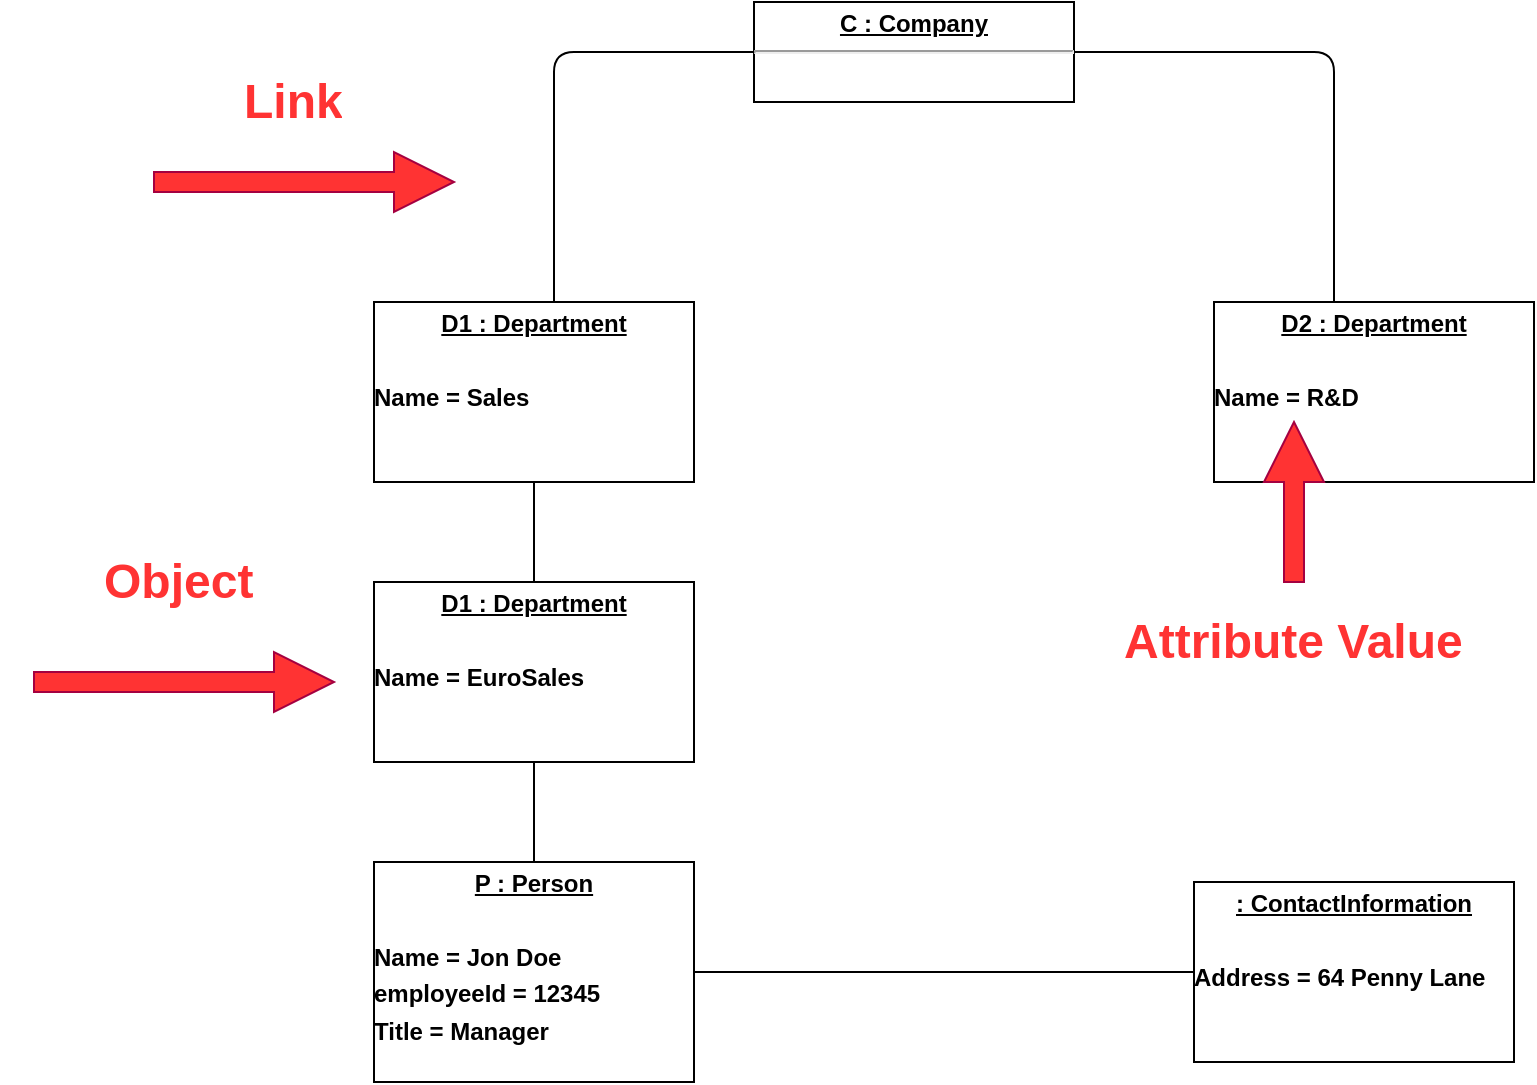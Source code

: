 <mxfile>
    <diagram id="tiiZwpPmOFKdOvHHpwFO" name="Página-1">
        <mxGraphModel dx="968" dy="953" grid="1" gridSize="10" guides="1" tooltips="1" connect="1" arrows="1" fold="1" page="1" pageScale="1" pageWidth="827" pageHeight="1169" math="0" shadow="0">
            <root>
                <mxCell id="0"/>
                <mxCell id="1" parent="0"/>
                <mxCell id="2" value="&lt;p style=&quot;margin: 4px 0px 0px; text-align: center;&quot;&gt;&lt;b&gt;&lt;u&gt;C : Company&lt;/u&gt;&lt;/b&gt;&lt;br&gt;&lt;/p&gt;&lt;hr&gt;&lt;p style=&quot;margin:0px;margin-left:8px;&quot;&gt;&lt;br&gt;&lt;/p&gt;" style="verticalAlign=top;align=left;overflow=fill;fontSize=12;fontFamily=Helvetica;html=1;" vertex="1" parent="1">
                    <mxGeometry x="400" y="45" width="160" height="50" as="geometry"/>
                </mxCell>
                <mxCell id="3" value="&lt;p style=&quot;margin: 4px 0px 0px; text-align: center;&quot;&gt;&lt;b&gt;&lt;u&gt;D1 : Department&lt;/u&gt;&lt;/b&gt;&lt;/p&gt;&lt;p style=&quot;margin: 4px 0px 0px; text-align: center;&quot;&gt;&lt;b&gt;&lt;u&gt;&lt;br&gt;&lt;/u&gt;&lt;/b&gt;&lt;/p&gt;&lt;p style=&quot;margin: 4px 0px 0px;&quot;&gt;&lt;b&gt;Name = Sales&lt;/b&gt;&lt;/p&gt;" style="verticalAlign=top;align=left;overflow=fill;fontSize=12;fontFamily=Helvetica;html=1;" vertex="1" parent="1">
                    <mxGeometry x="210" y="195" width="160" height="90" as="geometry"/>
                </mxCell>
                <mxCell id="4" value="&lt;p style=&quot;margin: 4px 0px 0px; text-align: center;&quot;&gt;&lt;b&gt;&lt;u&gt;P : Person&lt;/u&gt;&lt;/b&gt;&lt;/p&gt;&lt;p style=&quot;margin: 4px 0px 0px; text-align: center;&quot;&gt;&lt;b&gt;&lt;u&gt;&lt;br&gt;&lt;/u&gt;&lt;/b&gt;&lt;/p&gt;&lt;p style=&quot;margin: 4px 0px 0px;&quot;&gt;&lt;b&gt;Name = Jon Doe&lt;/b&gt;&lt;/p&gt;&lt;p style=&quot;margin: 4px 0px 0px;&quot;&gt;&lt;b&gt;employeeId = 12345&lt;/b&gt;&lt;/p&gt;&lt;p style=&quot;margin: 4px 0px 0px;&quot;&gt;&lt;b&gt;Title = Manager&lt;/b&gt;&lt;/p&gt;" style="verticalAlign=top;align=left;overflow=fill;fontSize=12;fontFamily=Helvetica;html=1;" vertex="1" parent="1">
                    <mxGeometry x="210" y="475" width="160" height="110" as="geometry"/>
                </mxCell>
                <mxCell id="5" value="&lt;p style=&quot;margin: 4px 0px 0px; text-align: center;&quot;&gt;&lt;b&gt;&lt;u&gt;D1 : Department&lt;/u&gt;&lt;/b&gt;&lt;/p&gt;&lt;p style=&quot;margin: 4px 0px 0px; text-align: center;&quot;&gt;&lt;b&gt;&lt;u&gt;&lt;br&gt;&lt;/u&gt;&lt;/b&gt;&lt;/p&gt;&lt;p style=&quot;margin: 4px 0px 0px;&quot;&gt;&lt;b&gt;Name = EuroSales&lt;/b&gt;&lt;/p&gt;" style="verticalAlign=top;align=left;overflow=fill;fontSize=12;fontFamily=Helvetica;html=1;" vertex="1" parent="1">
                    <mxGeometry x="210" y="335" width="160" height="90" as="geometry"/>
                </mxCell>
                <mxCell id="6" value="&lt;p style=&quot;margin: 4px 0px 0px; text-align: center;&quot;&gt;&lt;b&gt;&lt;u&gt;D2 : Department&lt;/u&gt;&lt;/b&gt;&lt;/p&gt;&lt;p style=&quot;margin: 4px 0px 0px; text-align: center;&quot;&gt;&lt;b&gt;&lt;u&gt;&lt;br&gt;&lt;/u&gt;&lt;/b&gt;&lt;/p&gt;&lt;p style=&quot;margin: 4px 0px 0px;&quot;&gt;&lt;b&gt;Name = R&amp;amp;D&lt;/b&gt;&lt;/p&gt;" style="verticalAlign=top;align=left;overflow=fill;fontSize=12;fontFamily=Helvetica;html=1;" vertex="1" parent="1">
                    <mxGeometry x="630" y="195" width="160" height="90" as="geometry"/>
                </mxCell>
                <mxCell id="7" value="&lt;p style=&quot;margin: 4px 0px 0px; text-align: center;&quot;&gt;&lt;b&gt;&lt;u&gt;: ContactInformation&lt;/u&gt;&lt;/b&gt;&lt;/p&gt;&lt;p style=&quot;margin: 4px 0px 0px; text-align: center;&quot;&gt;&lt;b&gt;&lt;u&gt;&lt;br&gt;&lt;/u&gt;&lt;/b&gt;&lt;/p&gt;&lt;p style=&quot;margin: 4px 0px 0px;&quot;&gt;&lt;b&gt;Address = 64 Penny Lane&lt;/b&gt;&lt;/p&gt;" style="verticalAlign=top;align=left;overflow=fill;fontSize=12;fontFamily=Helvetica;html=1;" vertex="1" parent="1">
                    <mxGeometry x="620" y="485" width="160" height="90" as="geometry"/>
                </mxCell>
                <mxCell id="8" value="" style="endArrow=none;html=1;edgeStyle=orthogonalEdgeStyle;" edge="1" parent="1" source="3" target="2">
                    <mxGeometry width="50" height="50" relative="1" as="geometry">
                        <mxPoint x="240" y="135" as="sourcePoint"/>
                        <mxPoint x="290" y="85" as="targetPoint"/>
                        <Array as="points">
                            <mxPoint x="300" y="70"/>
                        </Array>
                    </mxGeometry>
                </mxCell>
                <mxCell id="9" value="" style="endArrow=none;html=1;" edge="1" parent="1" source="5" target="3">
                    <mxGeometry width="50" height="50" relative="1" as="geometry">
                        <mxPoint x="510" y="325" as="sourcePoint"/>
                        <mxPoint x="560" y="275" as="targetPoint"/>
                    </mxGeometry>
                </mxCell>
                <mxCell id="10" value="" style="endArrow=none;html=1;" edge="1" parent="1" source="4" target="5">
                    <mxGeometry width="50" height="50" relative="1" as="geometry">
                        <mxPoint x="510" y="325" as="sourcePoint"/>
                        <mxPoint x="560" y="275" as="targetPoint"/>
                    </mxGeometry>
                </mxCell>
                <mxCell id="11" value="" style="shape=arrow;endArrow=classic;html=1;fontColor=#FF3333;labelBackgroundColor=#FF3333;fillColor=#FF3333;strokeColor=#A50040;" edge="1" parent="1">
                    <mxGeometry width="50" height="50" relative="1" as="geometry">
                        <mxPoint x="100" y="135" as="sourcePoint"/>
                        <mxPoint x="250" y="135" as="targetPoint"/>
                    </mxGeometry>
                </mxCell>
                <mxCell id="13" value="&lt;h1&gt;Link&lt;/h1&gt;" style="text;html=1;strokeColor=none;fillColor=none;spacing=5;spacingTop=-20;whiteSpace=wrap;overflow=hidden;rounded=0;fontColor=#FF3333;" vertex="1" parent="1">
                    <mxGeometry x="140" y="75" width="60" height="40" as="geometry"/>
                </mxCell>
                <mxCell id="14" value="" style="shape=arrow;endArrow=classic;html=1;fontColor=#FF3333;labelBackgroundColor=#FF3333;fillColor=#FF3333;strokeColor=#A50040;" edge="1" parent="1">
                    <mxGeometry width="50" height="50" relative="1" as="geometry">
                        <mxPoint x="40" y="385.0" as="sourcePoint"/>
                        <mxPoint x="190" y="385.0" as="targetPoint"/>
                    </mxGeometry>
                </mxCell>
                <mxCell id="15" value="&lt;h1&gt;Object&lt;/h1&gt;" style="text;html=1;strokeColor=none;fillColor=none;spacing=5;spacingTop=-20;whiteSpace=wrap;overflow=hidden;rounded=0;fontColor=#FF3333;" vertex="1" parent="1">
                    <mxGeometry x="70" y="315" width="90" height="40" as="geometry"/>
                </mxCell>
                <mxCell id="17" value="" style="endArrow=none;html=1;labelBackgroundColor=#FF3333;fontColor=#FF3333;fillColor=#FF3333;edgeStyle=orthogonalEdgeStyle;" edge="1" parent="1" source="6" target="2">
                    <mxGeometry width="50" height="50" relative="1" as="geometry">
                        <mxPoint x="450" y="395" as="sourcePoint"/>
                        <mxPoint x="500" y="345" as="targetPoint"/>
                        <Array as="points">
                            <mxPoint x="690" y="70"/>
                        </Array>
                    </mxGeometry>
                </mxCell>
                <mxCell id="18" value="" style="endArrow=none;html=1;labelBackgroundColor=#FF3333;fontColor=#FF3333;fillColor=#FF3333;" edge="1" parent="1" source="4" target="7">
                    <mxGeometry width="50" height="50" relative="1" as="geometry">
                        <mxPoint x="460" y="415" as="sourcePoint"/>
                        <mxPoint x="510" y="365" as="targetPoint"/>
                    </mxGeometry>
                </mxCell>
                <mxCell id="19" value="" style="shape=arrow;endArrow=classic;html=1;fontColor=#FF3333;labelBackgroundColor=#FF3333;fillColor=#FF3333;strokeColor=#A50040;" edge="1" parent="1">
                    <mxGeometry width="50" height="50" relative="1" as="geometry">
                        <mxPoint x="670" y="335" as="sourcePoint"/>
                        <mxPoint x="670" y="255" as="targetPoint"/>
                    </mxGeometry>
                </mxCell>
                <mxCell id="20" value="&lt;h1&gt;Attribute Value&lt;/h1&gt;" style="text;html=1;strokeColor=none;fillColor=none;spacing=5;spacingTop=-20;whiteSpace=wrap;overflow=hidden;rounded=0;fontColor=#FF3333;" vertex="1" parent="1">
                    <mxGeometry x="580" y="345" width="180" height="40" as="geometry"/>
                </mxCell>
            </root>
        </mxGraphModel>
    </diagram>
</mxfile>